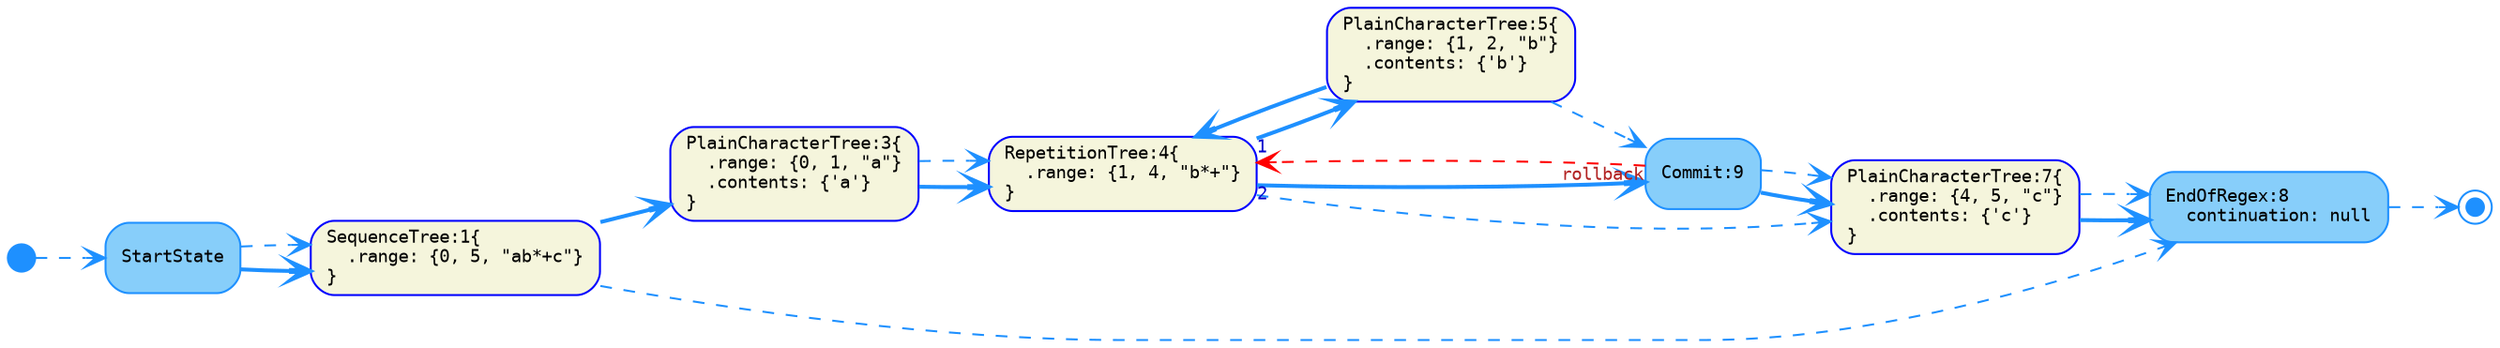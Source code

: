 digraph G {
  rankdir=LR;
  graph [fontname="Monospace", fontsize="11"]

  // tree-and-state nodes
  node [fontname="Monospace", fontsize= "9", shape="box", style="rounded,filled", color="Blue", fillcolor="Beige", fixedsize="false", width="0.75"]
  1[ label="SequenceTree:1\{\l  .range: \{0, 5, \"ab*+c\"\}\l\}\l" ]
  3[ label="PlainCharacterTree:3\{\l  .range: \{0, 1, \"a\"\}\l  .contents: \{'a'\}\l\}\l" ]
  4[ label="RepetitionTree:4\{\l  .range: \{1, 4, \"b*+\"\}\l\}\l" ]
  5[ label="PlainCharacterTree:5\{\l  .range: \{1, 2, \"b\"\}\l  .contents: \{'b'\}\l\}\l" ]
  7[ label="PlainCharacterTree:7\{\l  .range: \{4, 5, \"c\"\}\l  .contents: \{'c'\}\l\}\l" ]

  // state nodes
  node [fontname="Monospace", fontsize= "9", shape="box", style="rounded,filled", color="DodgerBlue", fillcolor="LightSkyBlue", fixedsize="false", width="0.75"]
  9[ label="Commit:9\l" ]
  8[ label="EndOfRegex:8\l  continuation: null\l" ]
  StartState[ label="StartState\l" ]

  // end nodes
  node [fontname="Monospace", fontsize= "9", shape="doublecircle", style="rounded,filled", color="DodgerBlue", fillcolor="DodgerBlue", fixedsize="true", width="0.12"]
  end[ label="\l" ]

  // start nodes
  node [fontname="Monospace", fontsize= "9", shape="circle", style="rounded,filled", color="DodgerBlue", fillcolor="DodgerBlue", fixedsize="true", width="0.20"]
  start[ label="\l" ]

  // back-reference edges
  edge [fontname="Monospace", fontsize="9", style="dashed", color="Red", fontcolor="Firebrick", arrowhead="vee", arrowtail="none", dir="both"]
  9 -> 4 [ label="",  taillabel="rollback" ]

  // successor edges
  edge [fontname="Monospace", fontsize="9", style="bold", color="DodgerBlue", fontcolor="MediumBlue", arrowhead="vee", arrowtail="none", dir="both"]
  1 -> 3 [ label="",  taillabel="" ]
  3 -> 4 [ label="",  taillabel="" ]
  4 -> 5 [ label="",  taillabel="1" ]
  4 -> 9 [ label="",  taillabel="2" ]
  5 -> 4 [ label="",  taillabel="" ]
  7 -> 8 [ label="",  taillabel="" ]
  9 -> 7 [ label="",  taillabel="" ]
  StartState -> 1 [ label="",  taillabel="" ]

  // continuation edges
  edge [fontname="Monospace", fontsize="9", style="dashed", color="DodgerBlue", fontcolor="MediumBlue", arrowhead="vee", arrowtail="none", dir="both"]
  1 -> 8 [ label="",  taillabel="" ]
  3 -> 4 [ label="",  taillabel="" ]
  4 -> 7 [ label="",  taillabel="" ]
  5 -> 9 [ label="",  taillabel="" ]
  7 -> 8 [ label="",  taillabel="" ]
  9 -> 7 [ label="",  taillabel="" ]
  8 -> end [ label="",  taillabel="" ]
  StartState -> 1 [ label="",  taillabel="" ]
  start -> StartState [ label="",  taillabel="" ]
}
